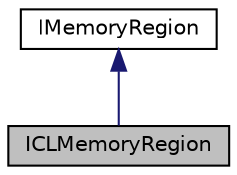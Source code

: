 digraph "ICLMemoryRegion"
{
 // LATEX_PDF_SIZE
  edge [fontname="Helvetica",fontsize="10",labelfontname="Helvetica",labelfontsize="10"];
  node [fontname="Helvetica",fontsize="10",shape=record];
  Node1 [label="ICLMemoryRegion",height=0.2,width=0.4,color="black", fillcolor="grey75", style="filled", fontcolor="black",tooltip="OpenCL memory region interface."];
  Node2 -> Node1 [dir="back",color="midnightblue",fontsize="10",style="solid",fontname="Helvetica"];
  Node2 [label="IMemoryRegion",height=0.2,width=0.4,color="black", fillcolor="white", style="filled",URL="$classarm__compute_1_1_i_memory_region.xhtml",tooltip="Memory region interface."];
}
